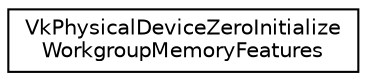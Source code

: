 digraph "Graphical Class Hierarchy"
{
 // LATEX_PDF_SIZE
  edge [fontname="Helvetica",fontsize="10",labelfontname="Helvetica",labelfontsize="10"];
  node [fontname="Helvetica",fontsize="10",shape=record];
  rankdir="LR";
  Node0 [label="VkPhysicalDeviceZeroInitialize\lWorkgroupMemoryFeatures",height=0.2,width=0.4,color="black", fillcolor="white", style="filled",URL="$structVkPhysicalDeviceZeroInitializeWorkgroupMemoryFeatures.html",tooltip=" "];
}
